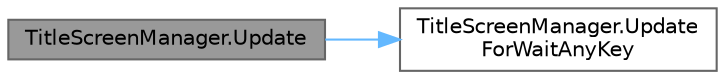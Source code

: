 digraph "TitleScreenManager.Update"
{
 // LATEX_PDF_SIZE
  bgcolor="transparent";
  edge [fontname=Helvetica,fontsize=10,labelfontname=Helvetica,labelfontsize=10];
  node [fontname=Helvetica,fontsize=10,shape=box,height=0.2,width=0.4];
  rankdir="LR";
  Node1 [id="Node000001",label="TitleScreenManager.Update",height=0.2,width=0.4,color="gray40", fillcolor="grey60", style="filled", fontcolor="black",tooltip=" "];
  Node1 -> Node2 [id="edge1_Node000001_Node000002",color="steelblue1",style="solid",tooltip=" "];
  Node2 [id="Node000002",label="TitleScreenManager.Update\lForWaitAnyKey",height=0.2,width=0.4,color="grey40", fillcolor="white", style="filled",URL="$class_title_screen_manager.html#a33f09bdc423e363f8ad2ffe0c77c561b",tooltip="キーを押すまで の更新処理 pushAnyKeyが表示されているとき"];
}
